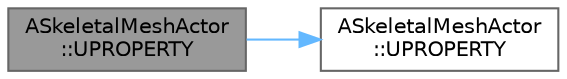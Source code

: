 digraph "ASkeletalMeshActor::UPROPERTY"
{
 // INTERACTIVE_SVG=YES
 // LATEX_PDF_SIZE
  bgcolor="transparent";
  edge [fontname=Helvetica,fontsize=10,labelfontname=Helvetica,labelfontsize=10];
  node [fontname=Helvetica,fontsize=10,shape=box,height=0.2,width=0.4];
  rankdir="LR";
  Node1 [id="Node000001",label="ASkeletalMeshActor\l::UPROPERTY",height=0.2,width=0.4,color="gray40", fillcolor="grey60", style="filled", fontcolor="black",tooltip="Used to replicate mesh to clients."];
  Node1 -> Node2 [id="edge1_Node000001_Node000002",color="steelblue1",style="solid",tooltip=" "];
  Node2 [id="Node000002",label="ASkeletalMeshActor\l::UPROPERTY",height=0.2,width=0.4,color="grey40", fillcolor="white", style="filled",URL="$dd/d6e/classASkeletalMeshActor.html#aa5e4eb9e92da97fd31dd646affe3cc9c",tooltip="Whether or not this actor should respond to anim notifies - CURRENTLY ONLY AFFECTS PlayParticleEffect..."];
}

